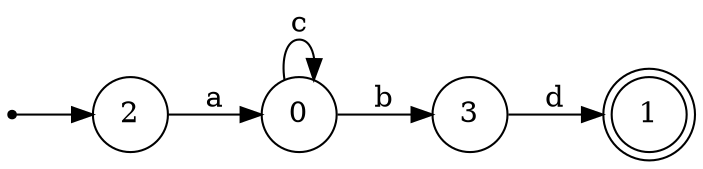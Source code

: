 digraph {
	rankdir = LR;
	size = "30,20";
	node [shape = point]; "dummy0"
	node [shape = circle]; "2"
	"dummy0" -> "2";
	node [shape = doublecircle]; "1";
	node [shape = circle]; "3";
	node [shape = circle]; "0";
	"0" -> "3" [label = "b"];
	"0" -> "0" [label = "c"];
	"3" -> "1" [label = "d"];
	"2" -> "0" [label = "a"];
}